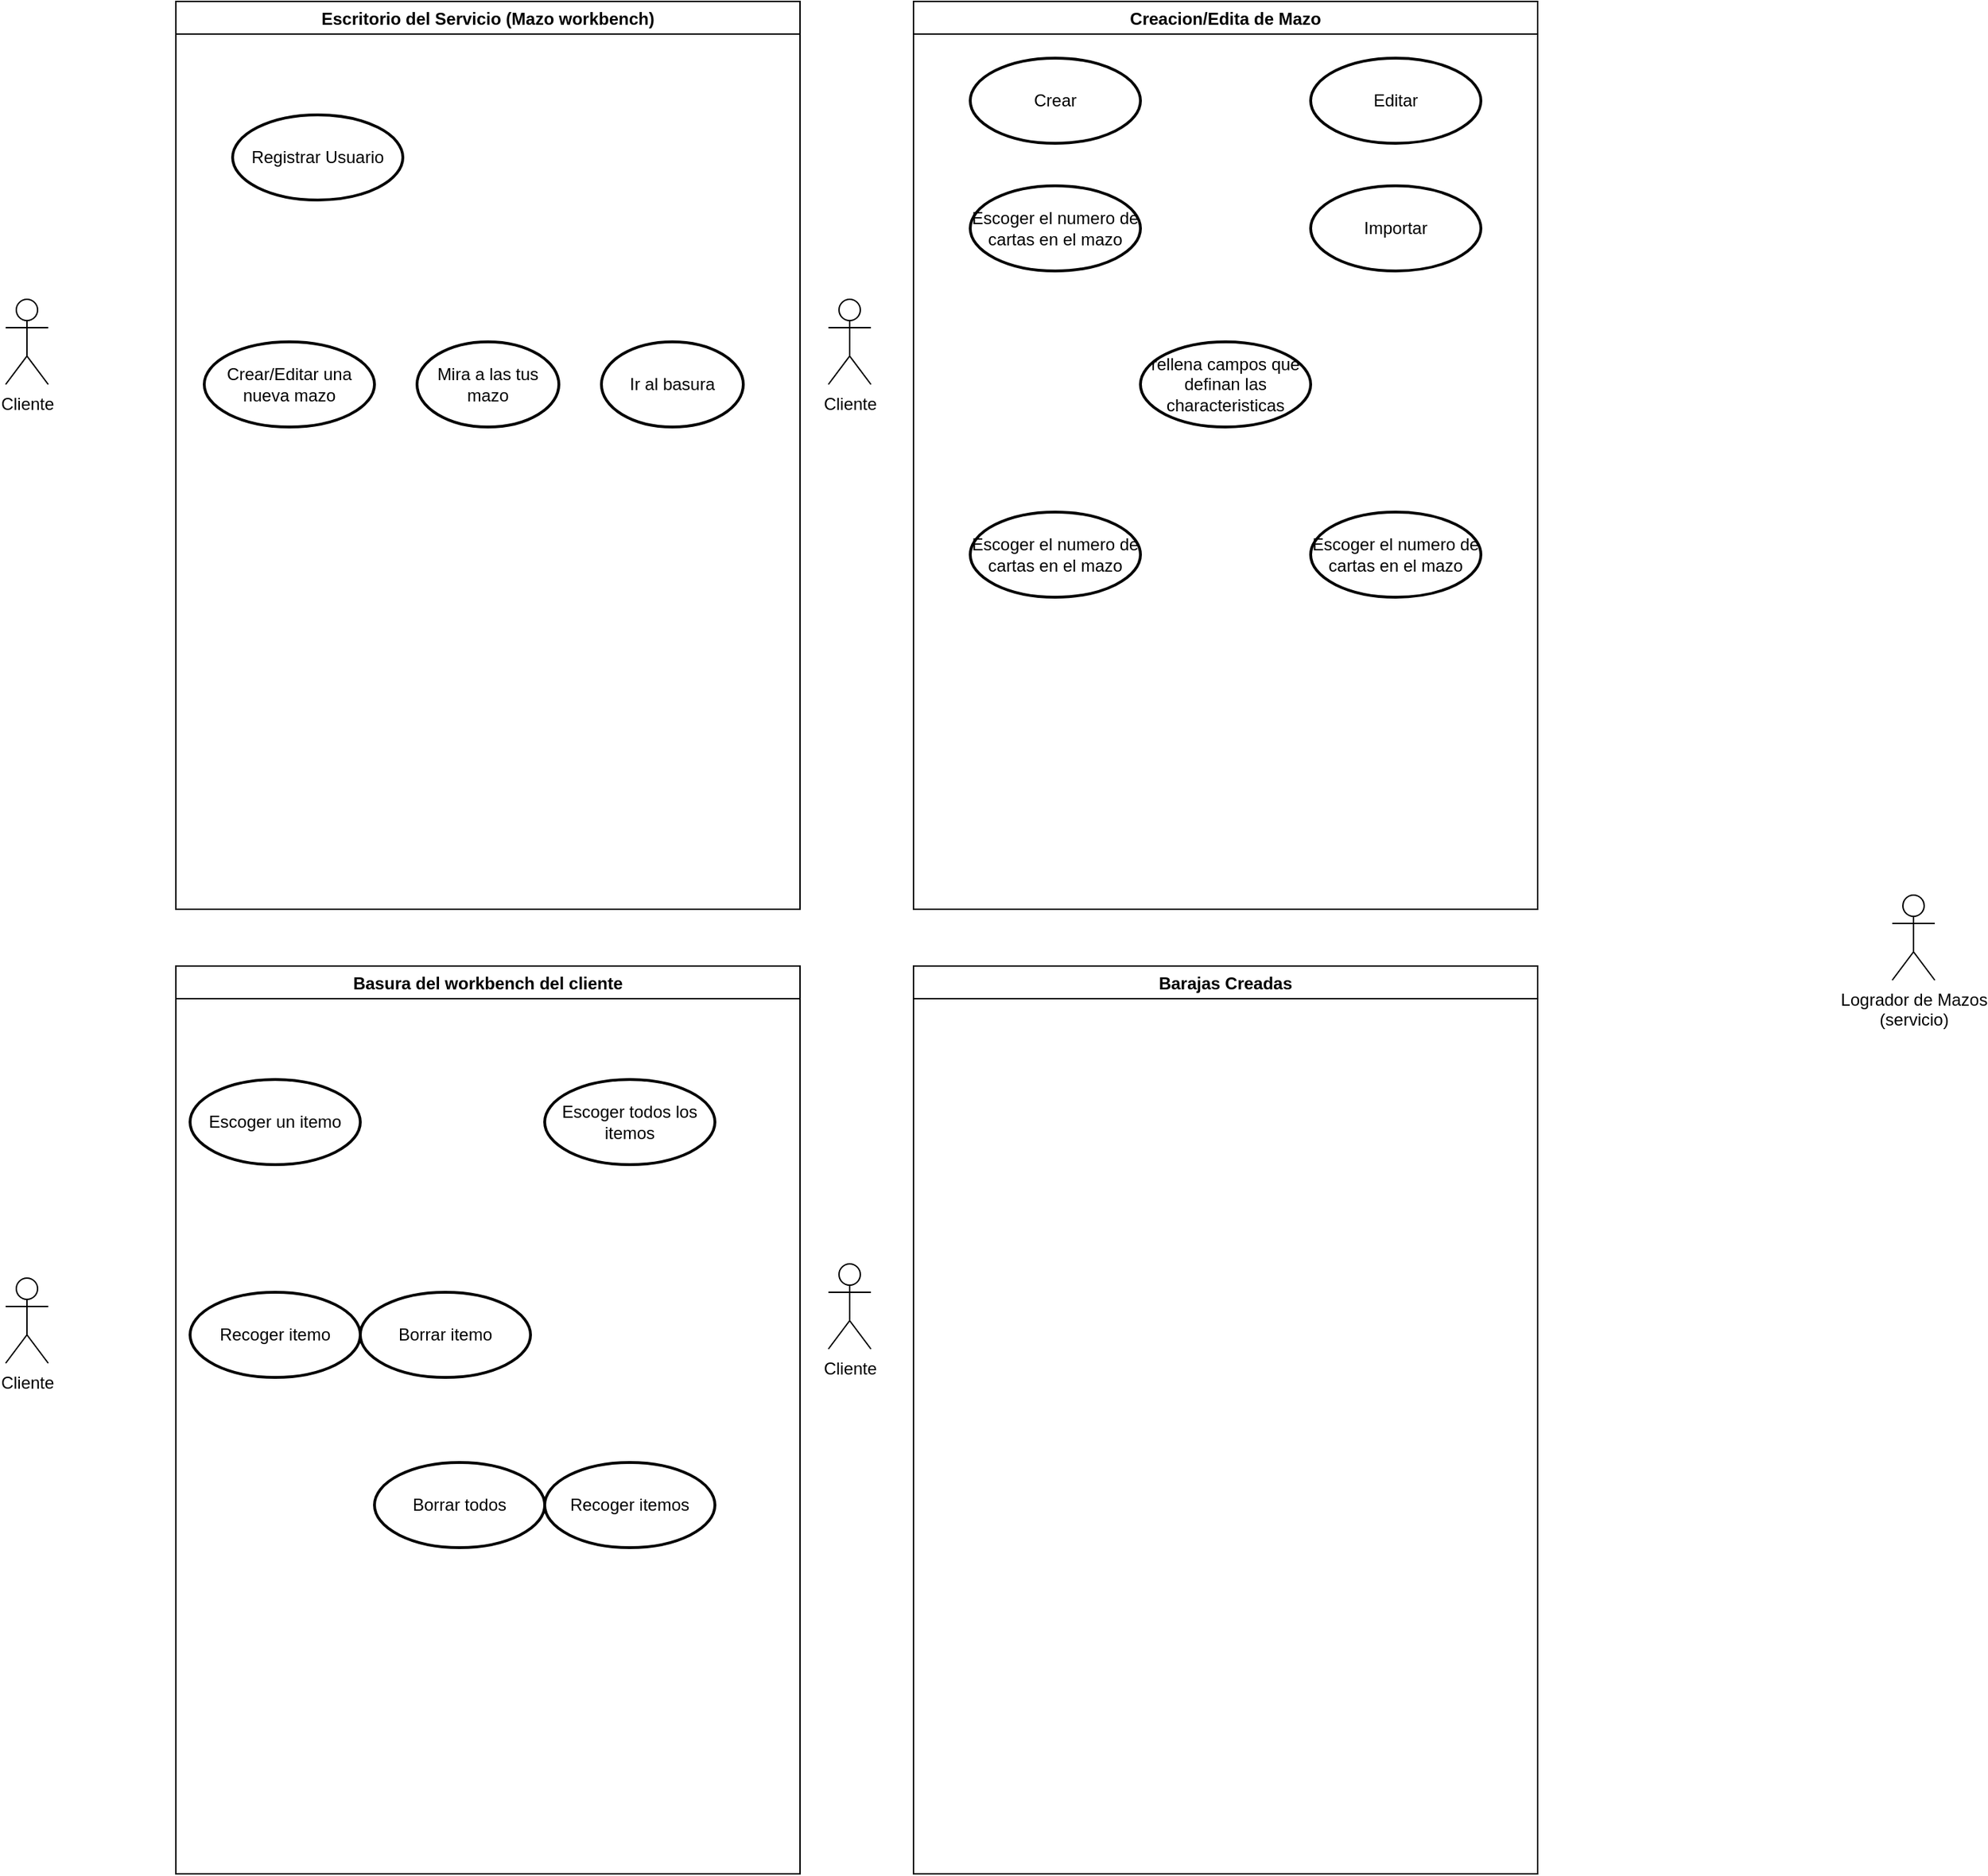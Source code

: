 <mxfile version="24.0.4" type="device">
  <diagram name="Page-1" id="g7jQOUo30wly0EwfjcqG">
    <mxGraphModel dx="2043" dy="1259" grid="1" gridSize="10" guides="1" tooltips="1" connect="1" arrows="1" fold="1" page="1" pageScale="1" pageWidth="1600" pageHeight="1600" math="0" shadow="0">
      <root>
        <mxCell id="0" />
        <mxCell id="1" parent="0" />
        <mxCell id="b2gdafw9vcIs6ifxPlmt-4" value="Cliente" style="shape=umlActor;verticalLabelPosition=bottom;verticalAlign=top;html=1;" vertex="1" parent="1">
          <mxGeometry x="660" y="930" width="30" height="60" as="geometry" />
        </mxCell>
        <mxCell id="b2gdafw9vcIs6ifxPlmt-5" value="Logrador de Mazos&lt;div&gt;(servicio)&lt;/div&gt;" style="shape=umlActor;verticalLabelPosition=bottom;verticalAlign=top;html=1;" vertex="1" parent="1">
          <mxGeometry x="1410" y="670" width="30" height="60" as="geometry" />
        </mxCell>
        <mxCell id="b2gdafw9vcIs6ifxPlmt-27" value="Basura del workbench del cliente" style="swimlane;" vertex="1" parent="1">
          <mxGeometry x="200" y="720" width="440" height="640" as="geometry" />
        </mxCell>
        <mxCell id="b2gdafw9vcIs6ifxPlmt-29" value="Recoger itemo" style="strokeWidth=2;html=1;shape=mxgraph.flowchart.start_1;whiteSpace=wrap;" vertex="1" parent="b2gdafw9vcIs6ifxPlmt-27">
          <mxGeometry x="10" y="230" width="120" height="60" as="geometry" />
        </mxCell>
        <mxCell id="b2gdafw9vcIs6ifxPlmt-56" value="Recoger itemos" style="strokeWidth=2;html=1;shape=mxgraph.flowchart.start_1;whiteSpace=wrap;" vertex="1" parent="b2gdafw9vcIs6ifxPlmt-27">
          <mxGeometry x="260" y="350" width="120" height="60" as="geometry" />
        </mxCell>
        <mxCell id="b2gdafw9vcIs6ifxPlmt-57" value="Escoger todos los itemos" style="strokeWidth=2;html=1;shape=mxgraph.flowchart.start_1;whiteSpace=wrap;" vertex="1" parent="b2gdafw9vcIs6ifxPlmt-27">
          <mxGeometry x="260" y="80" width="120" height="60" as="geometry" />
        </mxCell>
        <mxCell id="b2gdafw9vcIs6ifxPlmt-58" value="Borrar itemo" style="strokeWidth=2;html=1;shape=mxgraph.flowchart.start_1;whiteSpace=wrap;" vertex="1" parent="b2gdafw9vcIs6ifxPlmt-27">
          <mxGeometry x="130" y="230" width="120" height="60" as="geometry" />
        </mxCell>
        <mxCell id="b2gdafw9vcIs6ifxPlmt-59" value="Borrar todos" style="strokeWidth=2;html=1;shape=mxgraph.flowchart.start_1;whiteSpace=wrap;" vertex="1" parent="b2gdafw9vcIs6ifxPlmt-27">
          <mxGeometry x="140" y="350" width="120" height="60" as="geometry" />
        </mxCell>
        <mxCell id="b2gdafw9vcIs6ifxPlmt-60" value="Escoger un itemo" style="strokeWidth=2;html=1;shape=mxgraph.flowchart.start_1;whiteSpace=wrap;" vertex="1" parent="b2gdafw9vcIs6ifxPlmt-27">
          <mxGeometry x="10" y="80" width="120" height="60" as="geometry" />
        </mxCell>
        <mxCell id="b2gdafw9vcIs6ifxPlmt-34" value="Escritorio del Servicio (Mazo workbench)" style="swimlane;" vertex="1" parent="1">
          <mxGeometry x="200" y="40" width="440" height="640" as="geometry" />
        </mxCell>
        <mxCell id="b2gdafw9vcIs6ifxPlmt-35" value="Registrar Usuario" style="strokeWidth=2;html=1;shape=mxgraph.flowchart.start_1;whiteSpace=wrap;" vertex="1" parent="b2gdafw9vcIs6ifxPlmt-34">
          <mxGeometry x="40" y="80" width="120" height="60" as="geometry" />
        </mxCell>
        <mxCell id="b2gdafw9vcIs6ifxPlmt-37" value="Crear/Editar una nueva mazo" style="strokeWidth=2;html=1;shape=mxgraph.flowchart.start_1;whiteSpace=wrap;" vertex="1" parent="b2gdafw9vcIs6ifxPlmt-34">
          <mxGeometry x="20" y="240" width="120" height="60" as="geometry" />
        </mxCell>
        <mxCell id="b2gdafw9vcIs6ifxPlmt-38" value="Ir al basura" style="strokeWidth=2;html=1;shape=mxgraph.flowchart.start_1;whiteSpace=wrap;" vertex="1" parent="b2gdafw9vcIs6ifxPlmt-34">
          <mxGeometry x="300" y="240" width="100" height="60" as="geometry" />
        </mxCell>
        <mxCell id="b2gdafw9vcIs6ifxPlmt-39" value="Mira a las tus mazo" style="strokeWidth=2;html=1;shape=mxgraph.flowchart.start_1;whiteSpace=wrap;" vertex="1" parent="b2gdafw9vcIs6ifxPlmt-34">
          <mxGeometry x="170" y="240" width="100" height="60" as="geometry" />
        </mxCell>
        <mxCell id="b2gdafw9vcIs6ifxPlmt-40" value="Creacion/Edita de Mazo" style="swimlane;" vertex="1" parent="1">
          <mxGeometry x="720" y="40" width="440" height="640" as="geometry" />
        </mxCell>
        <mxCell id="b2gdafw9vcIs6ifxPlmt-42" value="Escoger el numero de cartas en el mazo" style="strokeWidth=2;html=1;shape=mxgraph.flowchart.start_1;whiteSpace=wrap;" vertex="1" parent="b2gdafw9vcIs6ifxPlmt-40">
          <mxGeometry x="40" y="130" width="120" height="60" as="geometry" />
        </mxCell>
        <mxCell id="b2gdafw9vcIs6ifxPlmt-69" value="rellena campos que definan las characteristicas" style="strokeWidth=2;html=1;shape=mxgraph.flowchart.start_1;whiteSpace=wrap;" vertex="1" parent="b2gdafw9vcIs6ifxPlmt-40">
          <mxGeometry x="160" y="240" width="120" height="60" as="geometry" />
        </mxCell>
        <mxCell id="b2gdafw9vcIs6ifxPlmt-70" value="Escoger el numero de cartas en el mazo" style="strokeWidth=2;html=1;shape=mxgraph.flowchart.start_1;whiteSpace=wrap;" vertex="1" parent="b2gdafw9vcIs6ifxPlmt-40">
          <mxGeometry x="40" y="360" width="120" height="60" as="geometry" />
        </mxCell>
        <mxCell id="b2gdafw9vcIs6ifxPlmt-71" value="Escoger el numero de cartas en el mazo" style="strokeWidth=2;html=1;shape=mxgraph.flowchart.start_1;whiteSpace=wrap;" vertex="1" parent="b2gdafw9vcIs6ifxPlmt-40">
          <mxGeometry x="280" y="360" width="120" height="60" as="geometry" />
        </mxCell>
        <mxCell id="b2gdafw9vcIs6ifxPlmt-72" value="Crear" style="strokeWidth=2;html=1;shape=mxgraph.flowchart.start_1;whiteSpace=wrap;" vertex="1" parent="b2gdafw9vcIs6ifxPlmt-40">
          <mxGeometry x="40" y="40" width="120" height="60" as="geometry" />
        </mxCell>
        <mxCell id="b2gdafw9vcIs6ifxPlmt-73" value="Editar" style="strokeWidth=2;html=1;shape=mxgraph.flowchart.start_1;whiteSpace=wrap;" vertex="1" parent="b2gdafw9vcIs6ifxPlmt-40">
          <mxGeometry x="280" y="40" width="120" height="60" as="geometry" />
        </mxCell>
        <mxCell id="b2gdafw9vcIs6ifxPlmt-81" value="Importar" style="strokeWidth=2;html=1;shape=mxgraph.flowchart.start_1;whiteSpace=wrap;" vertex="1" parent="b2gdafw9vcIs6ifxPlmt-40">
          <mxGeometry x="280" y="130" width="120" height="60" as="geometry" />
        </mxCell>
        <mxCell id="b2gdafw9vcIs6ifxPlmt-46" value="Barajas Creadas" style="swimlane;" vertex="1" parent="1">
          <mxGeometry x="720" y="720" width="440" height="640" as="geometry" />
        </mxCell>
        <mxCell id="b2gdafw9vcIs6ifxPlmt-61" value="Cliente" style="shape=umlActor;verticalLabelPosition=bottom;verticalAlign=top;html=1;" vertex="1" parent="1">
          <mxGeometry x="80" y="250" width="30" height="60" as="geometry" />
        </mxCell>
        <mxCell id="b2gdafw9vcIs6ifxPlmt-62" value="Cliente" style="shape=umlActor;verticalLabelPosition=bottom;verticalAlign=top;html=1;" vertex="1" parent="1">
          <mxGeometry x="80" y="940" width="30" height="60" as="geometry" />
        </mxCell>
        <mxCell id="b2gdafw9vcIs6ifxPlmt-63" value="Cliente" style="shape=umlActor;verticalLabelPosition=bottom;verticalAlign=top;html=1;" vertex="1" parent="1">
          <mxGeometry x="660" y="250" width="30" height="60" as="geometry" />
        </mxCell>
      </root>
    </mxGraphModel>
  </diagram>
</mxfile>
